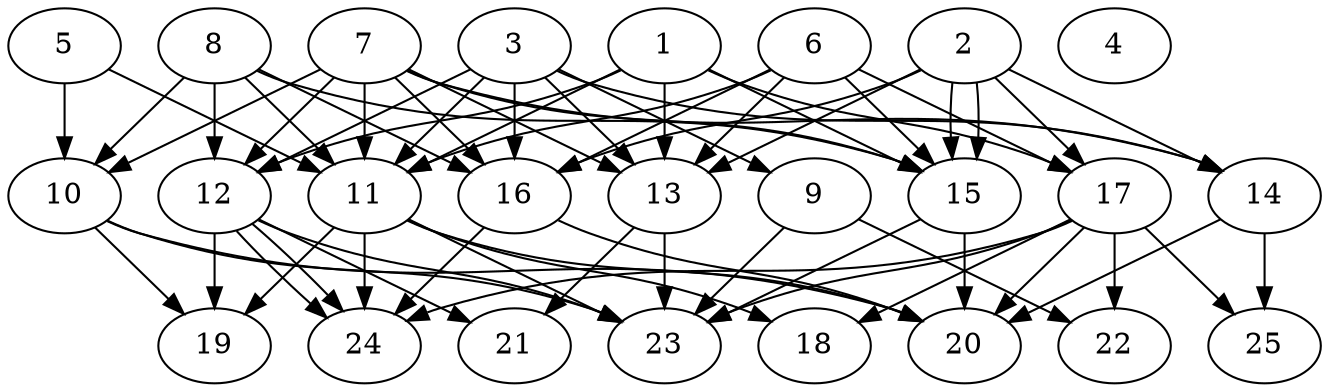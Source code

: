 // DAG automatically generated by daggen at Thu Oct  3 14:00:40 2019
// ./daggen --dot -n 25 --ccr 0.5 --fat 0.7 --regular 0.9 --density 0.7 --mindata 5242880 --maxdata 52428800 
digraph G {
  1 [size="11862016", alpha="0.18", expect_size="5931008"] 
  1 -> 11 [size ="5931008"]
  1 -> 12 [size ="5931008"]
  1 -> 13 [size ="5931008"]
  1 -> 15 [size ="5931008"]
  1 -> 17 [size ="5931008"]
  2 [size="52756480", alpha="0.11", expect_size="26378240"] 
  2 -> 13 [size ="26378240"]
  2 -> 14 [size ="26378240"]
  2 -> 15 [size ="26378240"]
  2 -> 15 [size ="26378240"]
  2 -> 16 [size ="26378240"]
  2 -> 17 [size ="26378240"]
  3 [size="28258304", alpha="0.10", expect_size="14129152"] 
  3 -> 9 [size ="14129152"]
  3 -> 11 [size ="14129152"]
  3 -> 12 [size ="14129152"]
  3 -> 13 [size ="14129152"]
  3 -> 14 [size ="14129152"]
  3 -> 16 [size ="14129152"]
  4 [size="79982592", alpha="0.02", expect_size="39991296"] 
  5 [size="56596480", alpha="0.12", expect_size="28298240"] 
  5 -> 10 [size ="28298240"]
  5 -> 11 [size ="28298240"]
  6 [size="75816960", alpha="0.02", expect_size="37908480"] 
  6 -> 11 [size ="37908480"]
  6 -> 13 [size ="37908480"]
  6 -> 15 [size ="37908480"]
  6 -> 16 [size ="37908480"]
  6 -> 17 [size ="37908480"]
  7 [size="93884416", alpha="0.01", expect_size="46942208"] 
  7 -> 10 [size ="46942208"]
  7 -> 11 [size ="46942208"]
  7 -> 12 [size ="46942208"]
  7 -> 13 [size ="46942208"]
  7 -> 14 [size ="46942208"]
  7 -> 15 [size ="46942208"]
  7 -> 16 [size ="46942208"]
  8 [size="27887616", alpha="0.01", expect_size="13943808"] 
  8 -> 10 [size ="13943808"]
  8 -> 11 [size ="13943808"]
  8 -> 12 [size ="13943808"]
  8 -> 15 [size ="13943808"]
  8 -> 16 [size ="13943808"]
  9 [size="21078016", alpha="0.17", expect_size="10539008"] 
  9 -> 22 [size ="10539008"]
  9 -> 23 [size ="10539008"]
  10 [size="69787648", alpha="0.11", expect_size="34893824"] 
  10 -> 19 [size ="34893824"]
  10 -> 20 [size ="34893824"]
  10 -> 23 [size ="34893824"]
  11 [size="45000704", alpha="0.05", expect_size="22500352"] 
  11 -> 18 [size ="22500352"]
  11 -> 19 [size ="22500352"]
  11 -> 20 [size ="22500352"]
  11 -> 23 [size ="22500352"]
  11 -> 24 [size ="22500352"]
  12 [size="36257792", alpha="0.12", expect_size="18128896"] 
  12 -> 19 [size ="18128896"]
  12 -> 21 [size ="18128896"]
  12 -> 23 [size ="18128896"]
  12 -> 24 [size ="18128896"]
  12 -> 24 [size ="18128896"]
  13 [size="89780224", alpha="0.06", expect_size="44890112"] 
  13 -> 21 [size ="44890112"]
  13 -> 23 [size ="44890112"]
  14 [size="44627968", alpha="0.06", expect_size="22313984"] 
  14 -> 20 [size ="22313984"]
  14 -> 25 [size ="22313984"]
  15 [size="53534720", alpha="0.15", expect_size="26767360"] 
  15 -> 20 [size ="26767360"]
  15 -> 23 [size ="26767360"]
  16 [size="14954496", alpha="0.10", expect_size="7477248"] 
  16 -> 20 [size ="7477248"]
  16 -> 24 [size ="7477248"]
  17 [size="23109632", alpha="0.09", expect_size="11554816"] 
  17 -> 18 [size ="11554816"]
  17 -> 20 [size ="11554816"]
  17 -> 22 [size ="11554816"]
  17 -> 23 [size ="11554816"]
  17 -> 24 [size ="11554816"]
  17 -> 25 [size ="11554816"]
  18 [size="30164992", alpha="0.04", expect_size="15082496"] 
  19 [size="36708352", alpha="0.09", expect_size="18354176"] 
  20 [size="24461312", alpha="0.18", expect_size="12230656"] 
  21 [size="74489856", alpha="0.08", expect_size="37244928"] 
  22 [size="97529856", alpha="0.06", expect_size="48764928"] 
  23 [size="60047360", alpha="0.08", expect_size="30023680"] 
  24 [size="87166976", alpha="0.05", expect_size="43583488"] 
  25 [size="19101696", alpha="0.11", expect_size="9550848"] 
}
